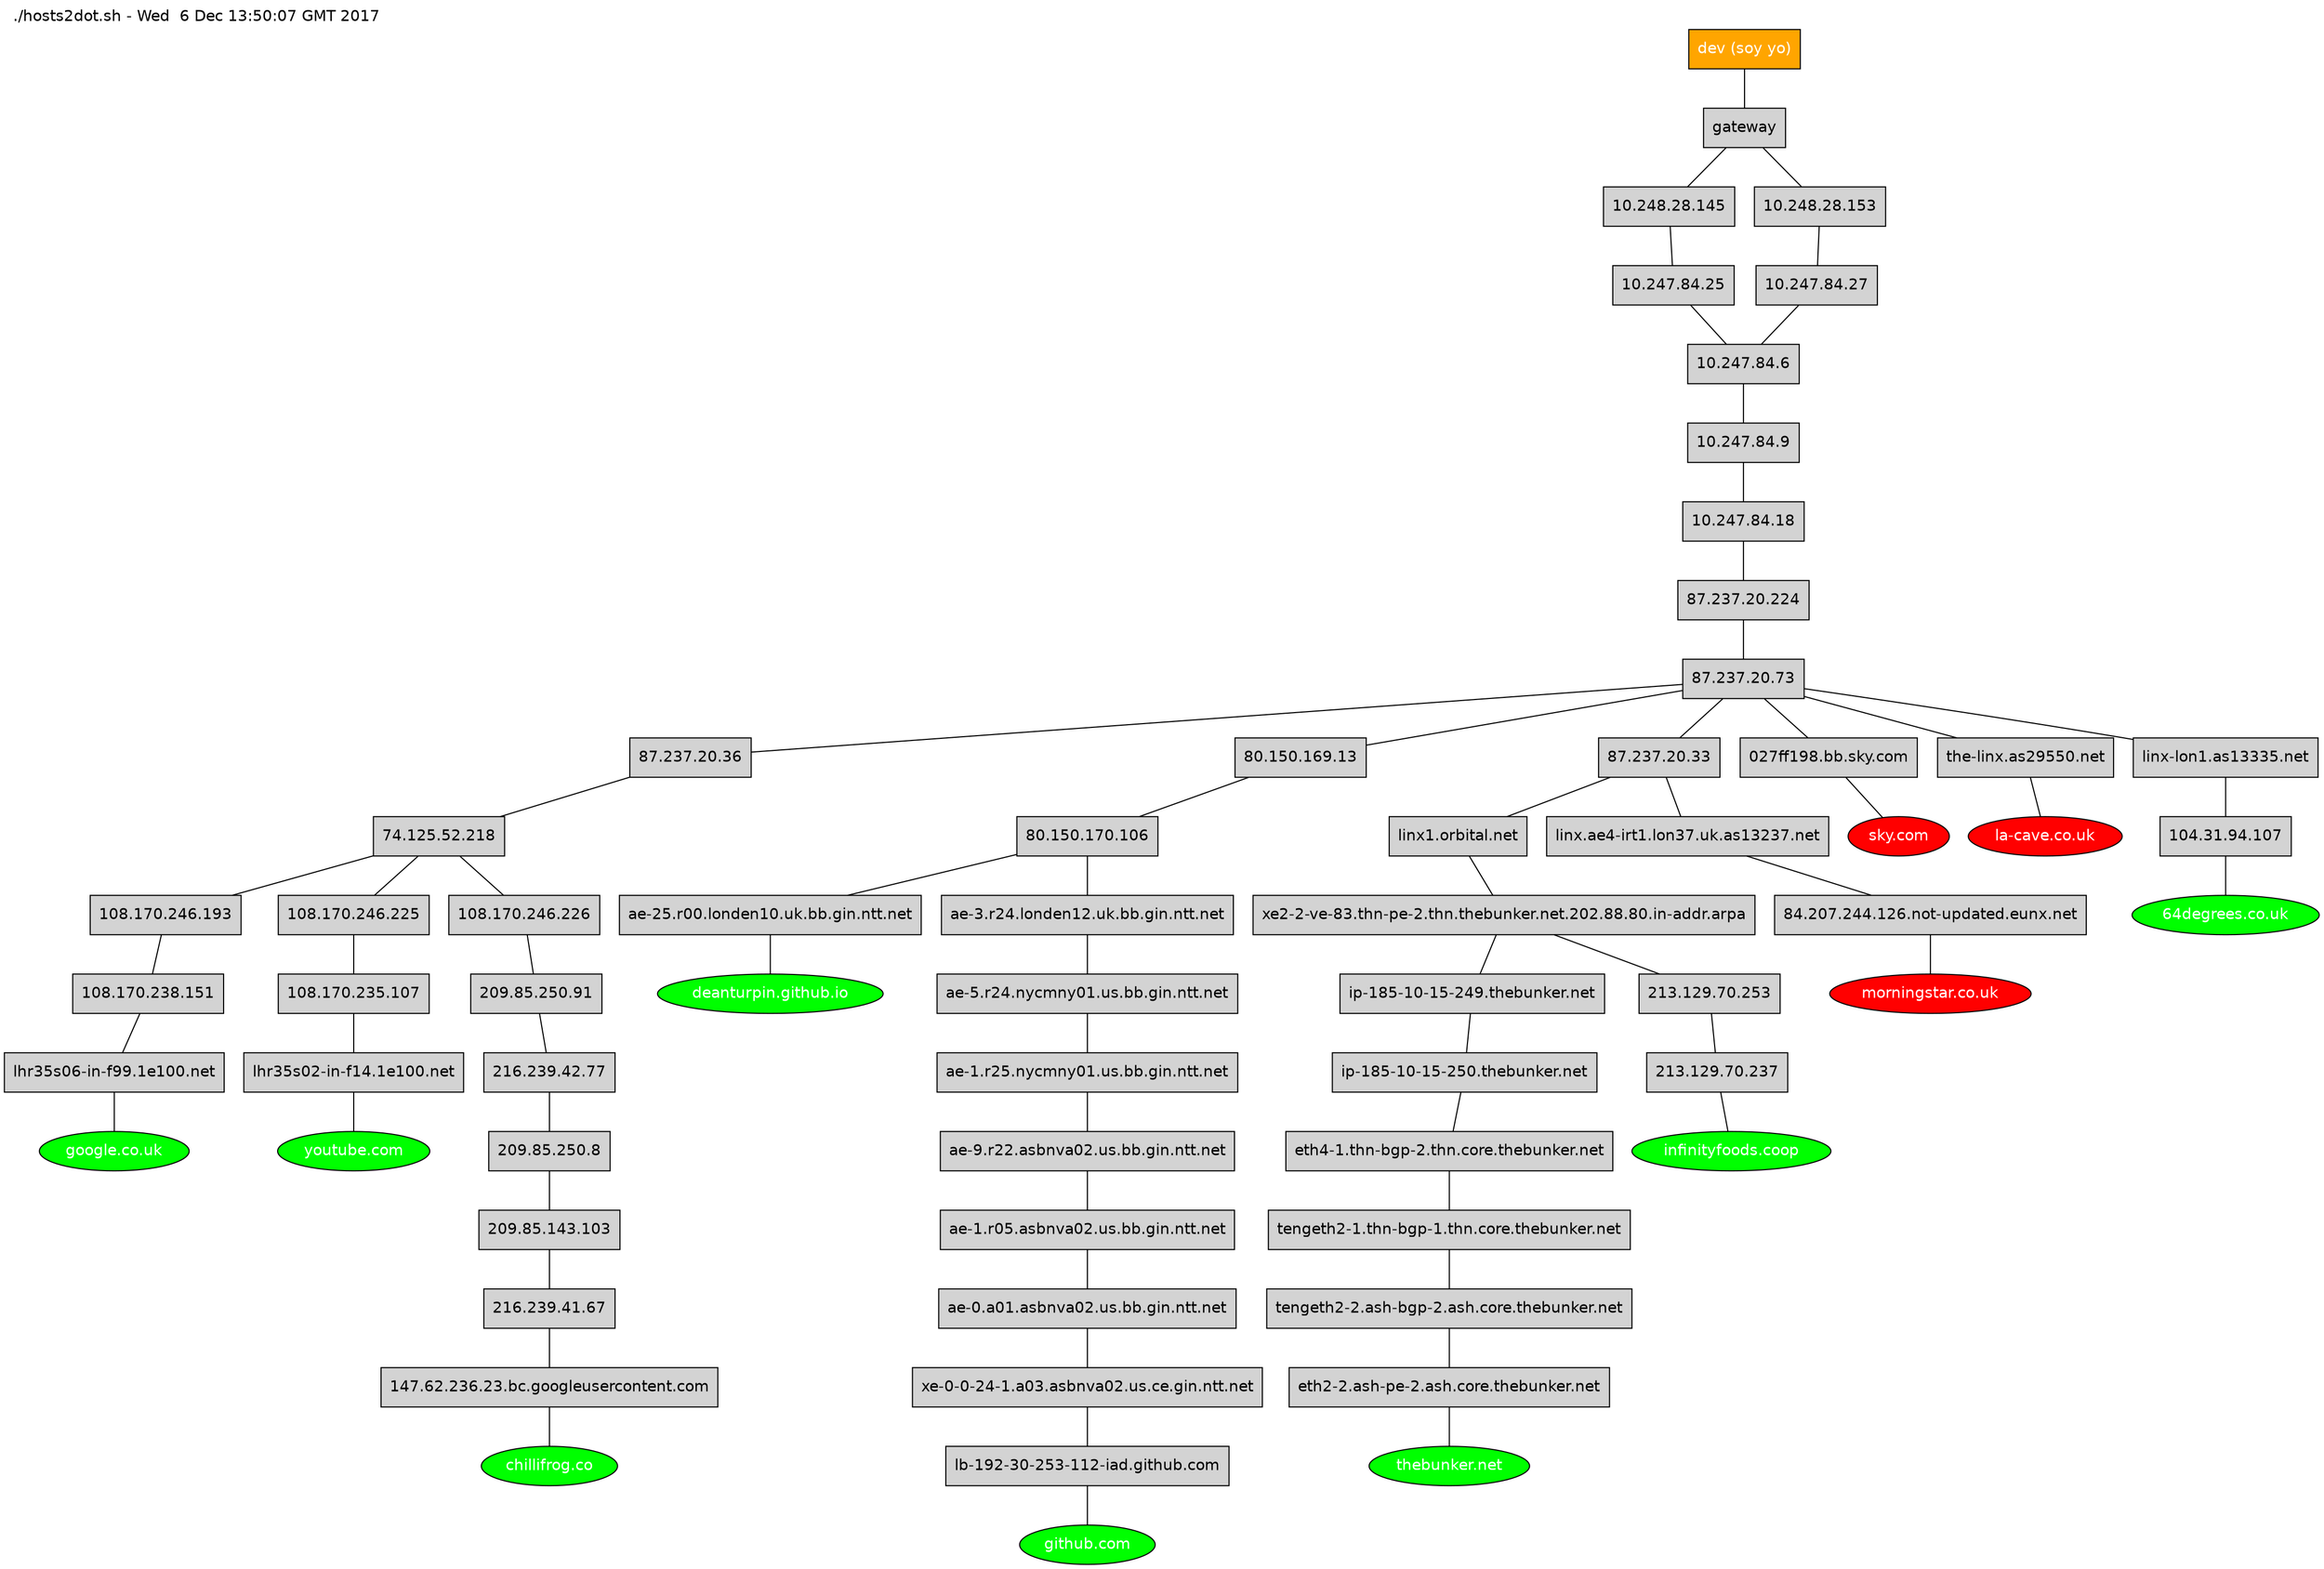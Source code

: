 strict graph {

fontname=helvetica
node [shape=rectangle style=filled fontname=helvetica]
soy_yo [label="dev (soy yo)" fillcolor=orange fontcolor=white]
graph [label="./hosts2dot.sh - Wed  6 Dec 13:50:07 GMT 2017" labelloc=top labeljust=left]

// hosts
"google.co.uk" [fillcolor=green shape=oval fontcolor=white]
"youtube.com" [fillcolor=green shape=oval fontcolor=white]
"deanturpin.github.io" [fillcolor=green shape=oval fontcolor=white]
"github.com" [fillcolor=green shape=oval fontcolor=white]
"thebunker.net" [fillcolor=green shape=oval fontcolor=white]
"infinityfoods.coop" [fillcolor=green shape=oval fontcolor=white]
"morningstar.co.uk" [fillcolor=red shape=oval fontcolor=white]
"sky.com" [fillcolor=red shape=oval fontcolor=white]
"la-cave.co.uk" [fillcolor=red shape=oval fontcolor=white]
"64degrees.co.uk" [fillcolor=green shape=oval fontcolor=white]
"chillifrog.co" [fillcolor=green shape=oval fontcolor=white]

// routes
soy_yo--"gateway"--"10.248.28.145"--"10.247.84.25"--"10.247.84.6"--"10.247.84.9"--"10.247.84.18"--"87.237.20.224"--"87.237.20.73"--"87.237.20.36"--"74.125.52.218"--"108.170.246.193"--"108.170.238.151"--"lhr35s06-in-f99.1e100.net"--"google.co.uk"
soy_yo--"gateway"--"10.248.28.145"--"10.247.84.25"--"10.247.84.6"--"10.247.84.9"--"10.247.84.18"--"87.237.20.224"--"87.237.20.73"--"87.237.20.36"--"74.125.52.218"--"108.170.246.225"--"108.170.235.107"--"lhr35s02-in-f14.1e100.net"--"youtube.com"
soy_yo--"gateway"--"10.248.28.153"--"10.247.84.27"--"10.247.84.6"--"10.247.84.9"--"10.247.84.18"--"87.237.20.224"--"87.237.20.73"--"80.150.169.13"--"80.150.170.106"--"ae-25.r00.londen10.uk.bb.gin.ntt.net"--"deanturpin.github.io"
soy_yo--"gateway"--"10.248.28.145"--"10.247.84.25"--"10.247.84.6"--"10.247.84.9"--"10.247.84.18"--"87.237.20.224"--"87.237.20.73"--"80.150.169.13"--"80.150.170.106"--"ae-3.r24.londen12.uk.bb.gin.ntt.net"--"ae-5.r24.nycmny01.us.bb.gin.ntt.net"--"ae-1.r25.nycmny01.us.bb.gin.ntt.net"--"ae-9.r22.asbnva02.us.bb.gin.ntt.net"--"ae-1.r05.asbnva02.us.bb.gin.ntt.net"--"ae-0.a01.asbnva02.us.bb.gin.ntt.net"--"xe-0-0-24-1.a03.asbnva02.us.ce.gin.ntt.net"--"lb-192-30-253-112-iad.github.com"--"github.com"
soy_yo--"gateway"--"10.248.28.145"--"10.247.84.25"--"10.247.84.6"--"10.247.84.9"--"10.247.84.18"--"87.237.20.224"--"87.237.20.73"--"87.237.20.33"--"linx1.orbital.net"--"xe2-2-ve-83.thn-pe-2.thn.thebunker.net.202.88.80.in-addr.arpa"--"ip-185-10-15-249.thebunker.net"--"ip-185-10-15-250.thebunker.net"--"eth4-1.thn-bgp-2.thn.core.thebunker.net"--"tengeth2-1.thn-bgp-1.thn.core.thebunker.net"--"tengeth2-2.ash-bgp-2.ash.core.thebunker.net"--"eth2-2.ash-pe-2.ash.core.thebunker.net"--"thebunker.net"
soy_yo--"gateway"--"10.248.28.145"--"10.247.84.25"--"10.247.84.6"--"10.247.84.9"--"10.247.84.18"--"87.237.20.224"--"87.237.20.73"--"87.237.20.33"--"linx1.orbital.net"--"xe2-2-ve-83.thn-pe-2.thn.thebunker.net.202.88.80.in-addr.arpa"--"213.129.70.253"--"213.129.70.237"--"infinityfoods.coop"
soy_yo--"gateway"--"10.248.28.153"--"10.247.84.27"--"10.247.84.6"--"10.247.84.9"--"10.247.84.18"--"87.237.20.224"--"87.237.20.73"--"87.237.20.33"--"linx.ae4-irt1.lon37.uk.as13237.net"--"84.207.244.126.not-updated.eunx.net"--"morningstar.co.uk"
soy_yo--"gateway"--"10.248.28.153"--"10.247.84.27"--"10.247.84.6"--"10.247.84.9"--"10.247.84.18"--"87.237.20.224"--"87.237.20.73"--"027ff198.bb.sky.com"--"sky.com"
soy_yo--"gateway"--"10.248.28.145"--"10.247.84.25"--"10.247.84.6"--"10.247.84.9"--"10.247.84.18"--"87.237.20.224"--"87.237.20.73"--"the-linx.as29550.net"--"la-cave.co.uk"
soy_yo--"gateway"--"10.248.28.145"--"10.247.84.25"--"10.247.84.6"--"10.247.84.9"--"10.247.84.18"--"87.237.20.224"--"87.237.20.73"--"linx-lon1.as13335.net"--"104.31.94.107"--"64degrees.co.uk"
soy_yo--"gateway"--"10.248.28.153"--"10.247.84.27"--"10.247.84.6"--"10.247.84.9"--"10.247.84.18"--"87.237.20.224"--"87.237.20.73"--"87.237.20.36"--"74.125.52.218"--"108.170.246.226"--"209.85.250.91"--"216.239.42.77"--"209.85.250.8"--"209.85.143.103"--"216.239.41.67"--"147.62.236.23.bc.googleusercontent.com"--"chillifrog.co"
}

